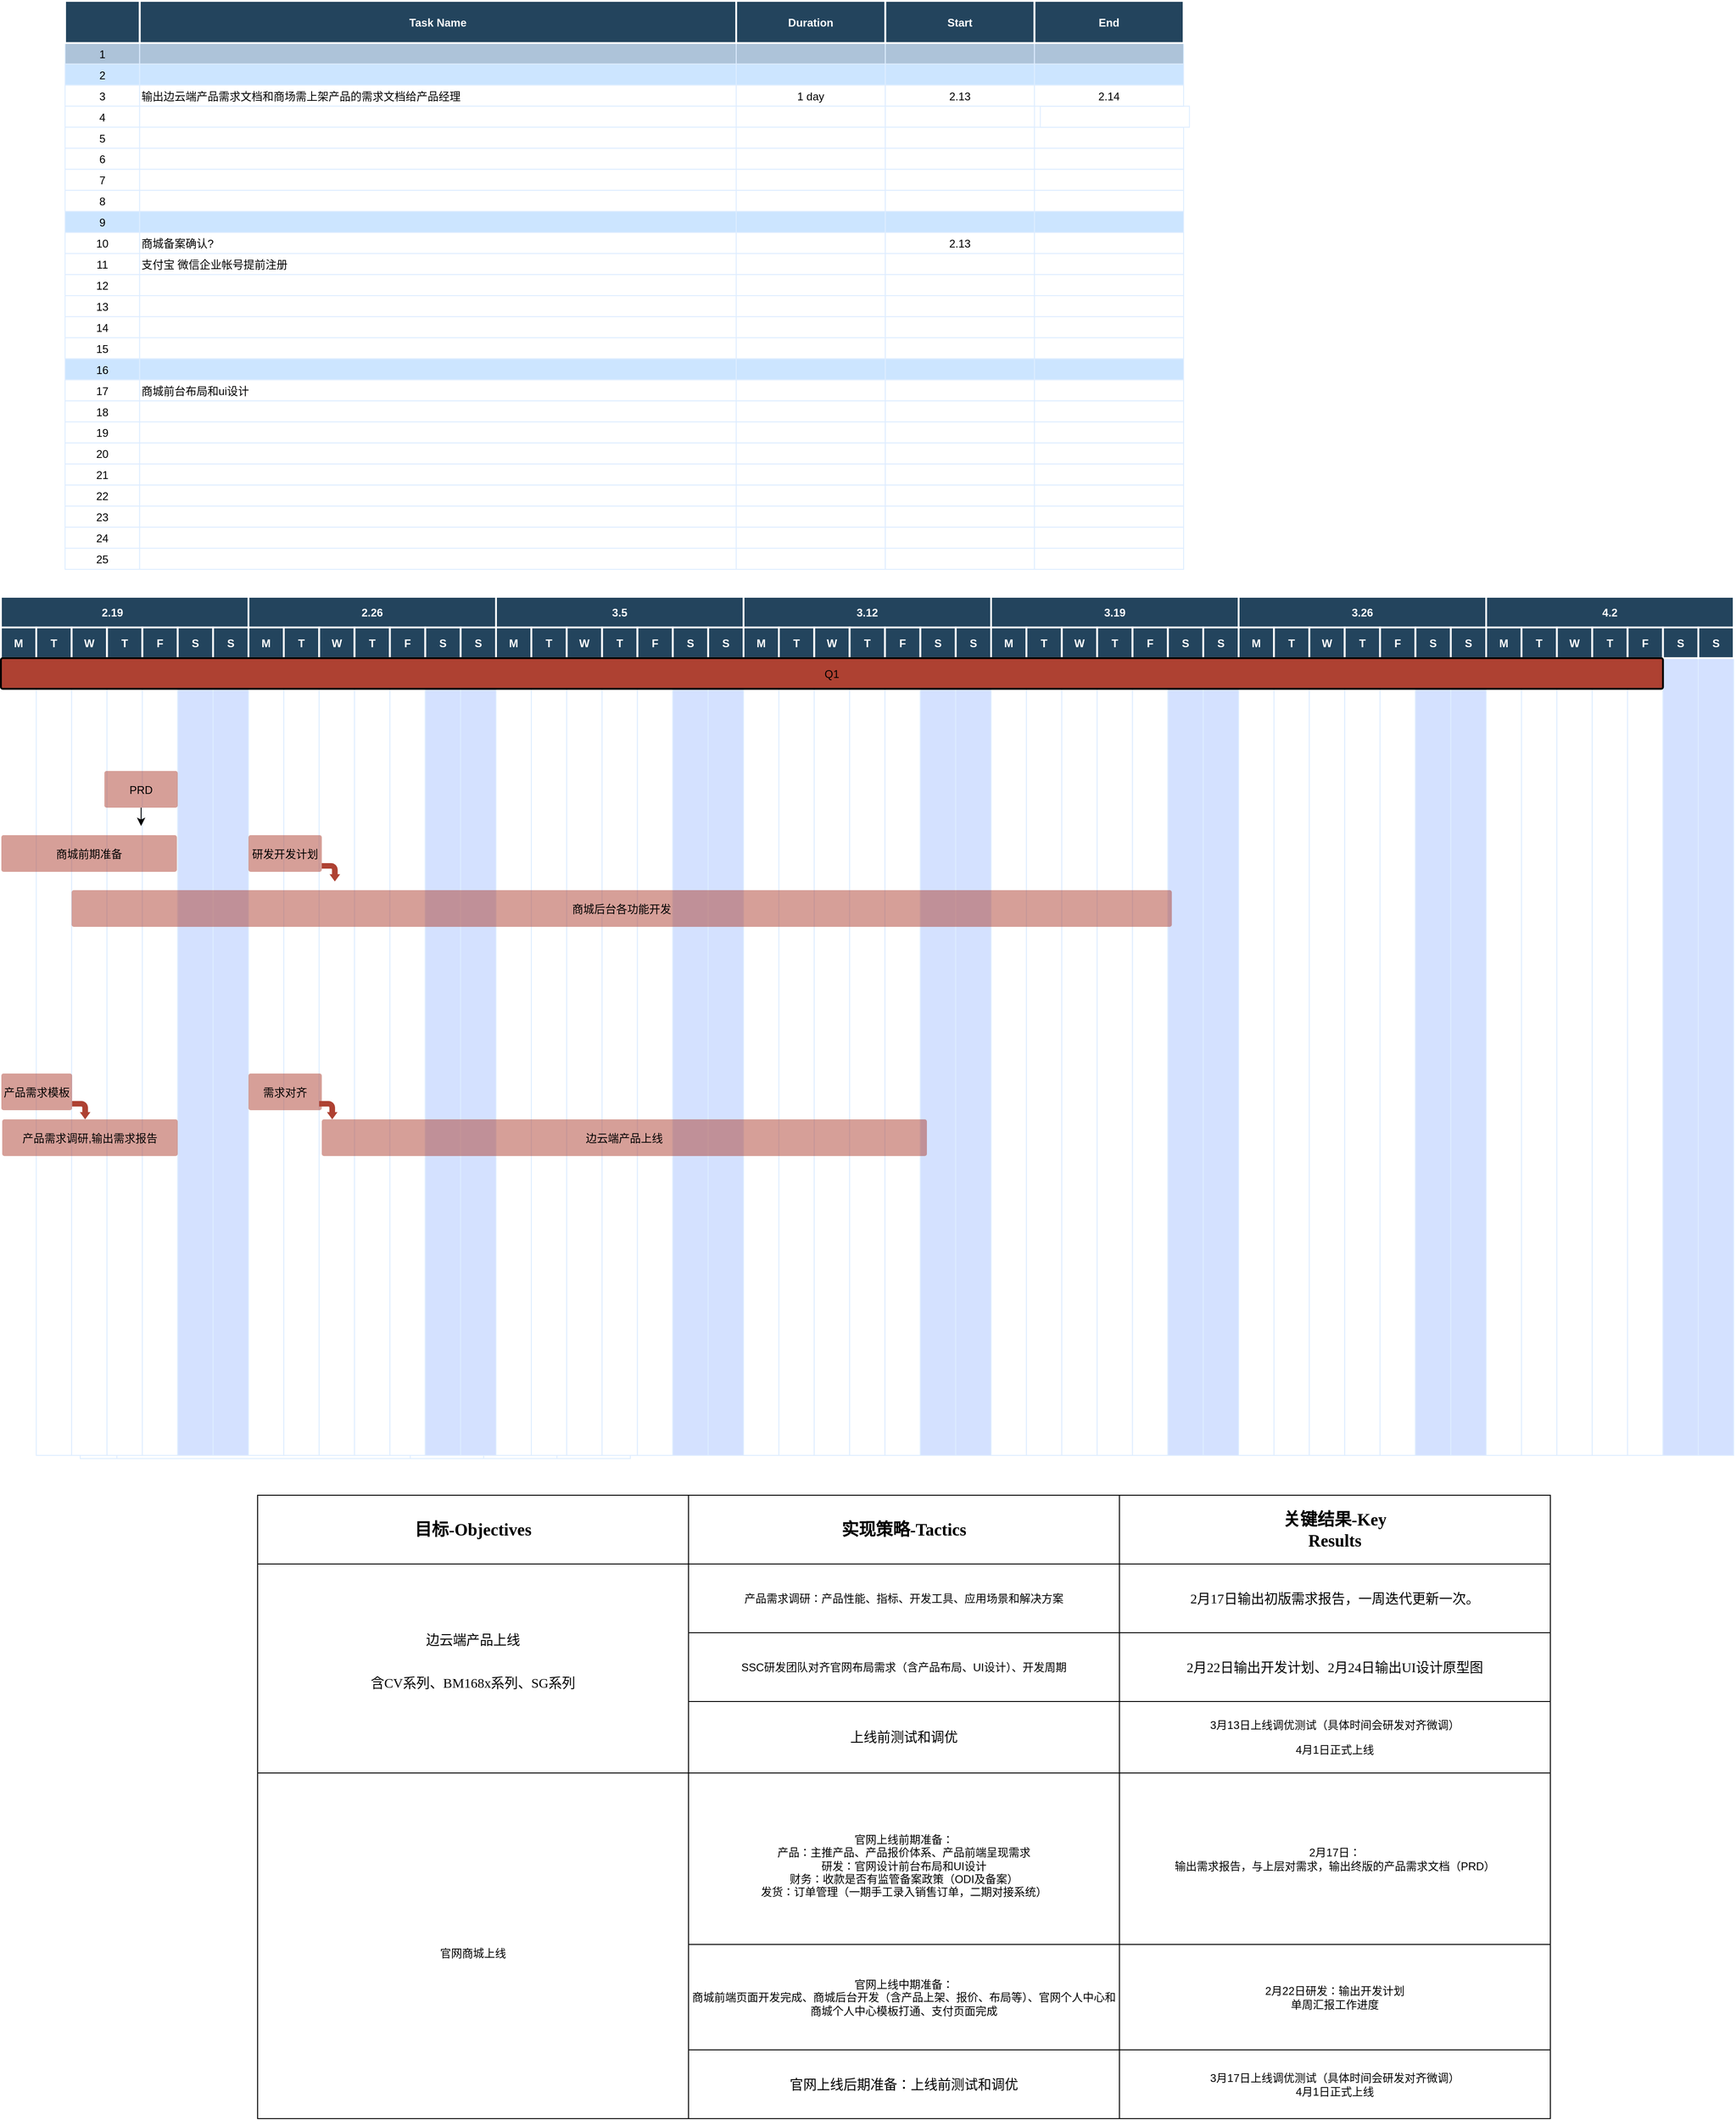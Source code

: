 <mxfile version="20.8.20" type="github">
  <diagram name="Page-1" id="8378b5f6-a2b2-b727-a746-972ab9d02e00">
    <mxGraphModel dx="3640" dy="3287.5" grid="1" gridSize="10" guides="1" tooltips="1" connect="0" arrows="1" fold="1" page="1" pageScale="1.5" pageWidth="1169" pageHeight="827" background="none" math="0" shadow="0">
      <root>
        <mxCell id="0" />
        <mxCell id="1" parent="0" />
        <mxCell id="189" value="26" style="strokeColor=#DEEDFF" parent="1" vertex="1">
          <mxGeometry x="86.5" y="610.0" width="40" height="20" as="geometry" />
        </mxCell>
        <mxCell id="190" value="" style="align=left;strokeColor=#DEEDFF" parent="1" vertex="1">
          <mxGeometry x="126.5" y="610.0" width="320.0" height="20" as="geometry" />
        </mxCell>
        <mxCell id="191" value="" style="strokeColor=#DEEDFF" parent="1" vertex="1">
          <mxGeometry x="446.5" y="610.0" width="80.0" height="20" as="geometry" />
        </mxCell>
        <mxCell id="192" value="" style="strokeColor=#DEEDFF" parent="1" vertex="1">
          <mxGeometry x="526.5" y="610.0" width="80.0" height="20" as="geometry" />
        </mxCell>
        <mxCell id="193" value="" style="strokeColor=#DEEDFF" parent="1" vertex="1">
          <mxGeometry x="606.5" y="610.0" width="80.0" height="20" as="geometry" />
        </mxCell>
        <mxCell id="vqTSIfuXOB0uQjwyaAZh-279" value="" style="shape=table;startSize=0;container=1;collapsible=0;childLayout=tableLayout;" parent="1" vertex="1">
          <mxGeometry x="280" y="670" width="1410" height="680" as="geometry" />
        </mxCell>
        <mxCell id="vqTSIfuXOB0uQjwyaAZh-280" value="" style="shape=tableRow;horizontal=0;startSize=0;swimlaneHead=0;swimlaneBody=0;top=0;left=0;bottom=0;right=0;collapsible=0;dropTarget=0;fillColor=none;points=[[0,0.5],[1,0.5]];portConstraint=eastwest;" parent="vqTSIfuXOB0uQjwyaAZh-279" vertex="1">
          <mxGeometry width="1410" height="75" as="geometry" />
        </mxCell>
        <mxCell id="vqTSIfuXOB0uQjwyaAZh-281" value="&lt;span style=&quot;background-color: initial; font-size: 14pt; font-family: 等线; font-weight: bold;&quot;&gt;目标&lt;/span&gt;&lt;span style=&quot;background-color: initial; font-size: 14pt; font-family: 等线; font-weight: bold;&quot;&gt;-Objectives&lt;/span&gt;" style="shape=partialRectangle;html=1;whiteSpace=wrap;connectable=0;overflow=hidden;fillColor=none;top=0;left=0;bottom=0;right=0;pointerEvents=1;" parent="vqTSIfuXOB0uQjwyaAZh-280" vertex="1">
          <mxGeometry width="470" height="75" as="geometry">
            <mxRectangle width="470" height="75" as="alternateBounds" />
          </mxGeometry>
        </mxCell>
        <mxCell id="vqTSIfuXOB0uQjwyaAZh-282" value="&lt;span style=&quot;text-indent: 0in; background-color: initial; font-size: 14pt; font-family: 等线; font-weight: bold;&quot;&gt;实现策略&lt;/span&gt;&lt;span style=&quot;text-indent: 0in; background-color: initial; font-size: 14pt; font-family: 等线; font-weight: bold;&quot;&gt;-Tactics&lt;/span&gt;&lt;br&gt;" style="shape=partialRectangle;html=1;whiteSpace=wrap;connectable=0;overflow=hidden;fillColor=none;top=0;left=0;bottom=0;right=0;pointerEvents=1;verticalAlign=middle;" parent="vqTSIfuXOB0uQjwyaAZh-280" vertex="1">
          <mxGeometry x="470" width="470" height="75" as="geometry">
            <mxRectangle width="470" height="75" as="alternateBounds" />
          </mxGeometry>
        </mxCell>
        <mxCell id="vqTSIfuXOB0uQjwyaAZh-283" value="&lt;span style=&quot;background-color: initial; font-size: 14pt; font-family: 等线; font-weight: bold;&quot;&gt;关键结果&lt;/span&gt;&lt;span style=&quot;background-color: initial; font-size: 14pt; font-family: 等线; font-weight: bold;&quot;&gt;-Key&lt;/span&gt;&lt;br&gt;&lt;p style=&quot;margin-top: 0pt; margin-bottom: 0pt; margin-left: 0in; direction: ltr; unicode-bidi: embed; word-break: normal;&quot;&gt;&lt;span style=&quot;font-size: 14pt; font-family: 等线; font-weight: bold;&quot;&gt;Results&lt;/span&gt;&lt;/p&gt;" style="shape=partialRectangle;html=1;whiteSpace=wrap;connectable=0;overflow=hidden;fillColor=none;top=0;left=0;bottom=0;right=0;pointerEvents=1;verticalAlign=middle;" parent="vqTSIfuXOB0uQjwyaAZh-280" vertex="1">
          <mxGeometry x="940" width="470" height="75" as="geometry">
            <mxRectangle width="470" height="75" as="alternateBounds" />
          </mxGeometry>
        </mxCell>
        <mxCell id="vqTSIfuXOB0uQjwyaAZh-284" value="" style="shape=tableRow;horizontal=0;startSize=0;swimlaneHead=0;swimlaneBody=0;top=0;left=0;bottom=0;right=0;collapsible=0;dropTarget=0;fillColor=none;points=[[0,0.5],[1,0.5]];portConstraint=eastwest;" parent="vqTSIfuXOB0uQjwyaAZh-279" vertex="1">
          <mxGeometry y="75" width="1410" height="75" as="geometry" />
        </mxCell>
        <mxCell id="vqTSIfuXOB0uQjwyaAZh-285" value="&lt;span style=&quot;font-family: 等线; font-size: 11pt; background-color: initial;&quot;&gt;边云端产品上线&lt;/span&gt;&lt;br&gt;&lt;br&gt;&lt;br&gt;&lt;p style=&quot;margin-top: 0pt; margin-bottom: 0pt; margin-left: 0in; direction: ltr; unicode-bidi: embed; word-break: normal;&quot;&gt;&lt;span style=&quot;font-size: 11pt; font-family: 等线;&quot;&gt;含CV系列、BM168x系列、SG系列&lt;/span&gt;&lt;/p&gt;&lt;br&gt;" style="shape=partialRectangle;html=1;whiteSpace=wrap;connectable=0;overflow=hidden;fillColor=none;top=0;left=0;bottom=0;right=0;pointerEvents=1;rowspan=3;colspan=1;" parent="vqTSIfuXOB0uQjwyaAZh-284" vertex="1">
          <mxGeometry width="470" height="228" as="geometry">
            <mxRectangle width="470" height="75" as="alternateBounds" />
          </mxGeometry>
        </mxCell>
        <mxCell id="vqTSIfuXOB0uQjwyaAZh-286" value="产品需求调研：产品性能、指标、开发工具、应用场景和解决方案" style="shape=partialRectangle;html=1;whiteSpace=wrap;connectable=0;overflow=hidden;fillColor=none;top=0;left=0;bottom=0;right=0;pointerEvents=1;" parent="vqTSIfuXOB0uQjwyaAZh-284" vertex="1">
          <mxGeometry x="470" width="470" height="75" as="geometry">
            <mxRectangle width="470" height="75" as="alternateBounds" />
          </mxGeometry>
        </mxCell>
        <mxCell id="vqTSIfuXOB0uQjwyaAZh-287" value="&lt;span style=&quot;background-color: initial; font-size: 11pt; font-family: 等线;&quot;&gt;2&lt;/span&gt;&lt;span style=&quot;background-color: initial; font-size: 11pt; font-family: 等线;&quot;&gt;月&lt;/span&gt;&lt;span style=&quot;background-color: initial; font-size: 11pt; font-family: 等线;&quot;&gt;17&lt;/span&gt;&lt;span style=&quot;background-color: initial; font-size: 11pt; font-family: 等线;&quot;&gt;日输出初版需求报告，一周迭代更新一次。&lt;/span&gt;" style="shape=partialRectangle;html=1;whiteSpace=wrap;connectable=0;overflow=hidden;fillColor=none;top=0;left=0;bottom=0;right=0;pointerEvents=1;" parent="vqTSIfuXOB0uQjwyaAZh-284" vertex="1">
          <mxGeometry x="940" width="470" height="75" as="geometry">
            <mxRectangle width="470" height="75" as="alternateBounds" />
          </mxGeometry>
        </mxCell>
        <mxCell id="vqTSIfuXOB0uQjwyaAZh-288" value="" style="shape=tableRow;horizontal=0;startSize=0;swimlaneHead=0;swimlaneBody=0;top=0;left=0;bottom=0;right=0;collapsible=0;dropTarget=0;fillColor=none;points=[[0,0.5],[1,0.5]];portConstraint=eastwest;" parent="vqTSIfuXOB0uQjwyaAZh-279" vertex="1">
          <mxGeometry y="150" width="1410" height="75" as="geometry" />
        </mxCell>
        <mxCell id="vqTSIfuXOB0uQjwyaAZh-289" value="" style="shape=partialRectangle;html=1;whiteSpace=wrap;connectable=0;overflow=hidden;fillColor=none;top=0;left=0;bottom=0;right=0;pointerEvents=1;" parent="vqTSIfuXOB0uQjwyaAZh-288" vertex="1" visible="0">
          <mxGeometry width="470" height="75" as="geometry">
            <mxRectangle width="470" height="75" as="alternateBounds" />
          </mxGeometry>
        </mxCell>
        <mxCell id="vqTSIfuXOB0uQjwyaAZh-290" value="SSC研发团队对齐官网布局需求（含产品布局、UI设计）、开发周期" style="shape=partialRectangle;html=1;whiteSpace=wrap;connectable=0;overflow=hidden;fillColor=none;top=0;left=0;bottom=0;right=0;pointerEvents=1;" parent="vqTSIfuXOB0uQjwyaAZh-288" vertex="1">
          <mxGeometry x="470" width="470" height="75" as="geometry">
            <mxRectangle width="470" height="75" as="alternateBounds" />
          </mxGeometry>
        </mxCell>
        <mxCell id="vqTSIfuXOB0uQjwyaAZh-291" value="&lt;span style=&quot;background-color: initial; font-size: 11pt; font-family: 等线;&quot;&gt;2&lt;/span&gt;&lt;span style=&quot;background-color: initial; font-size: 11pt; font-family: 等线;&quot;&gt;月&lt;/span&gt;&lt;span style=&quot;background-color: initial; font-size: 11pt; font-family: 等线;&quot;&gt;22&lt;/span&gt;&lt;span style=&quot;background-color: initial; font-size: 11pt; font-family: 等线;&quot;&gt;日输出开发计划、&lt;/span&gt;&lt;span style=&quot;background-color: initial; font-size: 11pt; font-family: 等线;&quot;&gt;2&lt;/span&gt;&lt;span style=&quot;background-color: initial; font-size: 11pt; font-family: 等线;&quot;&gt;月&lt;/span&gt;&lt;span style=&quot;background-color: initial; font-size: 11pt; font-family: 等线;&quot;&gt;24&lt;/span&gt;&lt;span style=&quot;background-color: initial; font-size: 11pt; font-family: 等线;&quot;&gt;日输出&lt;/span&gt;&lt;span style=&quot;background-color: initial; font-size: 11pt; font-family: 等线;&quot;&gt;UI&lt;/span&gt;&lt;span style=&quot;background-color: initial; font-size: 11pt; font-family: 等线;&quot;&gt;设计原型图&lt;/span&gt;" style="shape=partialRectangle;html=1;whiteSpace=wrap;connectable=0;overflow=hidden;fillColor=none;top=0;left=0;bottom=0;right=0;pointerEvents=1;" parent="vqTSIfuXOB0uQjwyaAZh-288" vertex="1">
          <mxGeometry x="940" width="470" height="75" as="geometry">
            <mxRectangle width="470" height="75" as="alternateBounds" />
          </mxGeometry>
        </mxCell>
        <mxCell id="vqTSIfuXOB0uQjwyaAZh-292" value="" style="shape=tableRow;horizontal=0;startSize=0;swimlaneHead=0;swimlaneBody=0;top=0;left=0;bottom=0;right=0;collapsible=0;dropTarget=0;fillColor=none;points=[[0,0.5],[1,0.5]];portConstraint=eastwest;" parent="vqTSIfuXOB0uQjwyaAZh-279" vertex="1">
          <mxGeometry y="225" width="1410" height="78" as="geometry" />
        </mxCell>
        <mxCell id="vqTSIfuXOB0uQjwyaAZh-293" value="" style="shape=partialRectangle;html=1;whiteSpace=wrap;connectable=0;overflow=hidden;fillColor=none;top=0;left=0;bottom=0;right=0;pointerEvents=1;" parent="vqTSIfuXOB0uQjwyaAZh-292" vertex="1" visible="0">
          <mxGeometry width="470" height="78" as="geometry">
            <mxRectangle width="470" height="78" as="alternateBounds" />
          </mxGeometry>
        </mxCell>
        <mxCell id="vqTSIfuXOB0uQjwyaAZh-294" value="&lt;span style=&quot;font-family: 等线; font-size: 11pt; background-color: initial;&quot;&gt;上线前测试和调优&lt;/span&gt;&lt;br&gt;" style="shape=partialRectangle;html=1;whiteSpace=wrap;connectable=0;overflow=hidden;fillColor=none;top=0;left=0;bottom=0;right=0;pointerEvents=1;" parent="vqTSIfuXOB0uQjwyaAZh-292" vertex="1">
          <mxGeometry x="470" width="470" height="78" as="geometry">
            <mxRectangle width="470" height="78" as="alternateBounds" />
          </mxGeometry>
        </mxCell>
        <mxCell id="vqTSIfuXOB0uQjwyaAZh-295" value="&lt;p&gt;3月13日上线调优测试（具体时间会研发对齐微调）&lt;/p&gt;&lt;p&gt;&lt;span style=&quot;background-color: initial;&quot;&gt;4月1日正式上线&lt;/span&gt;&lt;/p&gt;" style="shape=partialRectangle;html=1;whiteSpace=wrap;connectable=0;overflow=hidden;fillColor=none;top=0;left=0;bottom=0;right=0;pointerEvents=1;" parent="vqTSIfuXOB0uQjwyaAZh-292" vertex="1">
          <mxGeometry x="940" width="470" height="78" as="geometry">
            <mxRectangle width="470" height="78" as="alternateBounds" />
          </mxGeometry>
        </mxCell>
        <mxCell id="vqTSIfuXOB0uQjwyaAZh-296" value="" style="shape=tableRow;horizontal=0;startSize=0;swimlaneHead=0;swimlaneBody=0;top=0;left=0;bottom=0;right=0;collapsible=0;dropTarget=0;fillColor=none;points=[[0,0.5],[1,0.5]];portConstraint=eastwest;" parent="vqTSIfuXOB0uQjwyaAZh-279" vertex="1">
          <mxGeometry y="303" width="1410" height="187" as="geometry" />
        </mxCell>
        <mxCell id="vqTSIfuXOB0uQjwyaAZh-297" value="&lt;br&gt;&lt;div&gt;官网商城上线&lt;/div&gt;" style="shape=partialRectangle;html=1;whiteSpace=wrap;connectable=0;overflow=hidden;fillColor=none;top=0;left=0;bottom=0;right=0;pointerEvents=1;rowspan=3;colspan=1;" parent="vqTSIfuXOB0uQjwyaAZh-296" vertex="1">
          <mxGeometry width="470" height="377" as="geometry">
            <mxRectangle width="470" height="187" as="alternateBounds" />
          </mxGeometry>
        </mxCell>
        <mxCell id="vqTSIfuXOB0uQjwyaAZh-298" value="&lt;div&gt;&lt;br&gt;&lt;/div&gt;&lt;div&gt;官网上线前期准备：&lt;/div&gt;&lt;div&gt;产品：主推产品、产品报价体系、产品前端呈现需求&lt;/div&gt;&lt;div&gt;研发：官网设计前台布局和UI设计&lt;/div&gt;&lt;div&gt;财务：收款是否有监管备案政策（ODI及备案）&lt;/div&gt;&lt;div&gt;发货：订单管理（一期手工录入销售订单，二期对接系统）&lt;/div&gt;" style="shape=partialRectangle;html=1;whiteSpace=wrap;connectable=0;overflow=hidden;fillColor=none;top=0;left=0;bottom=0;right=0;pointerEvents=1;" parent="vqTSIfuXOB0uQjwyaAZh-296" vertex="1">
          <mxGeometry x="470" width="470" height="187" as="geometry">
            <mxRectangle width="470" height="187" as="alternateBounds" />
          </mxGeometry>
        </mxCell>
        <mxCell id="vqTSIfuXOB0uQjwyaAZh-299" value="&lt;div&gt;2月17日：&lt;/div&gt;&lt;div&gt;输出需求报告，与上层对需求，输出终版的产品需求文档（PRD）&lt;/div&gt;" style="shape=partialRectangle;html=1;whiteSpace=wrap;connectable=0;overflow=hidden;fillColor=none;top=0;left=0;bottom=0;right=0;pointerEvents=1;" parent="vqTSIfuXOB0uQjwyaAZh-296" vertex="1">
          <mxGeometry x="940" width="470" height="187" as="geometry">
            <mxRectangle width="470" height="187" as="alternateBounds" />
          </mxGeometry>
        </mxCell>
        <mxCell id="vqTSIfuXOB0uQjwyaAZh-300" value="" style="shape=tableRow;horizontal=0;startSize=0;swimlaneHead=0;swimlaneBody=0;top=0;left=0;bottom=0;right=0;collapsible=0;dropTarget=0;fillColor=none;points=[[0,0.5],[1,0.5]];portConstraint=eastwest;" parent="vqTSIfuXOB0uQjwyaAZh-279" vertex="1">
          <mxGeometry y="490" width="1410" height="115" as="geometry" />
        </mxCell>
        <mxCell id="vqTSIfuXOB0uQjwyaAZh-301" value="" style="shape=partialRectangle;html=1;whiteSpace=wrap;connectable=0;overflow=hidden;fillColor=none;top=0;left=0;bottom=0;right=0;pointerEvents=1;" parent="vqTSIfuXOB0uQjwyaAZh-300" vertex="1" visible="0">
          <mxGeometry width="470" height="115" as="geometry">
            <mxRectangle width="470" height="115" as="alternateBounds" />
          </mxGeometry>
        </mxCell>
        <mxCell id="vqTSIfuXOB0uQjwyaAZh-302" value="&lt;div&gt;官网上线中期准备：&lt;/div&gt;&lt;div&gt;商城前端页面开发完成、商城后台开发（含产品上架、报价、布局等）、官网个人中心和商城个人中心模板打通、支付页面完成&lt;/div&gt;" style="shape=partialRectangle;html=1;whiteSpace=wrap;connectable=0;overflow=hidden;fillColor=none;top=0;left=0;bottom=0;right=0;pointerEvents=1;" parent="vqTSIfuXOB0uQjwyaAZh-300" vertex="1">
          <mxGeometry x="470" width="470" height="115" as="geometry">
            <mxRectangle width="470" height="115" as="alternateBounds" />
          </mxGeometry>
        </mxCell>
        <mxCell id="vqTSIfuXOB0uQjwyaAZh-303" value="&lt;div&gt;2月22日研发：输出开发计划&lt;/div&gt;&lt;div&gt;单周汇报工作进度&lt;/div&gt;" style="shape=partialRectangle;html=1;whiteSpace=wrap;connectable=0;overflow=hidden;fillColor=none;top=0;left=0;bottom=0;right=0;pointerEvents=1;" parent="vqTSIfuXOB0uQjwyaAZh-300" vertex="1">
          <mxGeometry x="940" width="470" height="115" as="geometry">
            <mxRectangle width="470" height="115" as="alternateBounds" />
          </mxGeometry>
        </mxCell>
        <mxCell id="vqTSIfuXOB0uQjwyaAZh-304" style="shape=tableRow;horizontal=0;startSize=0;swimlaneHead=0;swimlaneBody=0;top=0;left=0;bottom=0;right=0;collapsible=0;dropTarget=0;fillColor=none;points=[[0,0.5],[1,0.5]];portConstraint=eastwest;" parent="vqTSIfuXOB0uQjwyaAZh-279" vertex="1">
          <mxGeometry y="605" width="1410" height="75" as="geometry" />
        </mxCell>
        <mxCell id="vqTSIfuXOB0uQjwyaAZh-305" style="shape=partialRectangle;html=1;whiteSpace=wrap;connectable=0;overflow=hidden;fillColor=none;top=0;left=0;bottom=0;right=0;pointerEvents=1;" parent="vqTSIfuXOB0uQjwyaAZh-304" vertex="1" visible="0">
          <mxGeometry width="470" height="75" as="geometry">
            <mxRectangle width="470" height="75" as="alternateBounds" />
          </mxGeometry>
        </mxCell>
        <mxCell id="vqTSIfuXOB0uQjwyaAZh-306" value="&lt;span style=&quot;background-color: initial; font-size: 11pt; font-family: 等线;&quot;&gt;官网上线后期准备：&lt;/span&gt;&lt;span style=&quot;background-color: initial; font-size: 11pt; font-family: 等线;&quot;&gt;上线前测试和调优&lt;/span&gt;" style="shape=partialRectangle;html=1;whiteSpace=wrap;connectable=0;overflow=hidden;fillColor=none;top=0;left=0;bottom=0;right=0;pointerEvents=1;" parent="vqTSIfuXOB0uQjwyaAZh-304" vertex="1">
          <mxGeometry x="470" width="470" height="75" as="geometry">
            <mxRectangle width="470" height="75" as="alternateBounds" />
          </mxGeometry>
        </mxCell>
        <mxCell id="vqTSIfuXOB0uQjwyaAZh-307" value="&lt;div&gt;3月17日上线调优测试（具体时间会研发对齐微调）&lt;/div&gt;&lt;div&gt;4月1日正式上线&lt;/div&gt;" style="shape=partialRectangle;html=1;whiteSpace=wrap;connectable=0;overflow=hidden;fillColor=none;top=0;left=0;bottom=0;right=0;pointerEvents=1;" parent="vqTSIfuXOB0uQjwyaAZh-304" vertex="1">
          <mxGeometry x="940" width="470" height="75" as="geometry">
            <mxRectangle width="470" height="75" as="alternateBounds" />
          </mxGeometry>
        </mxCell>
        <mxCell id="207" value="" style="strokeColor=#DEEDFF" parent="1" vertex="1">
          <mxGeometry x="540.0" y="-243.103" width="38.571" height="869.655" as="geometry" />
        </mxCell>
        <mxCell id="194" value="" style="strokeColor=#DEEDFF" parent="1" vertex="1">
          <mxGeometry x="38.571" y="-243.103" width="38.571" height="869.655" as="geometry" />
        </mxCell>
        <mxCell id="195" value="" style="strokeColor=#DEEDFF" parent="1" vertex="1">
          <mxGeometry x="77.143" y="-243.103" width="38.571" height="869.655" as="geometry" />
        </mxCell>
        <mxCell id="196" value="" style="strokeColor=#DEEDFF" parent="1" vertex="1">
          <mxGeometry x="115.714" y="-243.103" width="38.571" height="869.655" as="geometry" />
        </mxCell>
        <mxCell id="197" value="" style="strokeColor=#DEEDFF" parent="1" vertex="1">
          <mxGeometry x="154.286" y="-243.103" width="38.571" height="869.655" as="geometry" />
        </mxCell>
        <mxCell id="198" value="" style="strokeColor=#DEEDFF;fillColor=#D4E1FF" parent="1" vertex="1">
          <mxGeometry x="192.857" y="-243.103" width="38.571" height="869.655" as="geometry" />
        </mxCell>
        <mxCell id="199" value="" style="strokeColor=#DEEDFF;fillColor=#D4E1FF" parent="1" vertex="1">
          <mxGeometry x="231.429" y="-243.103" width="38.571" height="869.655" as="geometry" />
        </mxCell>
        <mxCell id="200" value="" style="strokeColor=#DEEDFF" parent="1" vertex="1">
          <mxGeometry x="270.0" y="-243.103" width="38.571" height="869.655" as="geometry" />
        </mxCell>
        <mxCell id="201" value="" style="strokeColor=#DEEDFF" parent="1" vertex="1">
          <mxGeometry x="308.571" y="-243.103" width="38.571" height="869.655" as="geometry" />
        </mxCell>
        <mxCell id="202" value="" style="strokeColor=#DEEDFF" parent="1" vertex="1">
          <mxGeometry x="347.143" y="-243.103" width="38.571" height="869.655" as="geometry" />
        </mxCell>
        <mxCell id="203" value="" style="strokeColor=#DEEDFF" parent="1" vertex="1">
          <mxGeometry x="385.714" y="-243.103" width="38.571" height="869.655" as="geometry" />
        </mxCell>
        <mxCell id="204" value="" style="strokeColor=#DEEDFF" parent="1" vertex="1">
          <mxGeometry x="424.286" y="-243.103" width="38.571" height="869.655" as="geometry" />
        </mxCell>
        <mxCell id="205" value="" style="strokeColor=#DEEDFF;fillColor=#D4E1FF" parent="1" vertex="1">
          <mxGeometry x="462.857" y="-243.103" width="38.571" height="869.655" as="geometry" />
        </mxCell>
        <mxCell id="206" value="" style="strokeColor=#DEEDFF;fillColor=#D4E1FF" parent="1" vertex="1">
          <mxGeometry x="501.429" y="-243.103" width="38.571" height="869.655" as="geometry" />
        </mxCell>
        <mxCell id="208" value="" style="strokeColor=#DEEDFF" parent="1" vertex="1">
          <mxGeometry x="578.571" y="-243.103" width="38.571" height="869.655" as="geometry" />
        </mxCell>
        <mxCell id="209" value="" style="strokeColor=#DEEDFF" parent="1" vertex="1">
          <mxGeometry x="617.143" y="-243.103" width="38.571" height="869.655" as="geometry" />
        </mxCell>
        <mxCell id="210" value="" style="strokeColor=#DEEDFF" parent="1" vertex="1">
          <mxGeometry x="655.714" y="-243.103" width="38.571" height="869.655" as="geometry" />
        </mxCell>
        <mxCell id="211" value="" style="strokeColor=#DEEDFF" parent="1" vertex="1">
          <mxGeometry x="694.286" y="-243.103" width="38.571" height="869.655" as="geometry" />
        </mxCell>
        <mxCell id="212" value="" style="strokeColor=#DEEDFF;fillColor=#D4E1FF" parent="1" vertex="1">
          <mxGeometry x="732.857" y="-243.103" width="38.571" height="869.655" as="geometry" />
        </mxCell>
        <mxCell id="213" value="" style="strokeColor=#DEEDFF;fillColor=#D4E1FF" parent="1" vertex="1">
          <mxGeometry x="771.429" y="-243.103" width="38.571" height="869.655" as="geometry" />
        </mxCell>
        <mxCell id="214" value="" style="strokeColor=#DEEDFF" parent="1" vertex="1">
          <mxGeometry x="810.0" y="-243.103" width="38.571" height="869.655" as="geometry" />
        </mxCell>
        <mxCell id="215" value="" style="strokeColor=#DEEDFF" parent="1" vertex="1">
          <mxGeometry x="848.571" y="-243.103" width="38.571" height="869.655" as="geometry" />
        </mxCell>
        <mxCell id="216" value="" style="strokeColor=#DEEDFF" parent="1" vertex="1">
          <mxGeometry x="887.143" y="-243.103" width="38.571" height="869.655" as="geometry" />
        </mxCell>
        <mxCell id="217" value="" style="strokeColor=#DEEDFF" parent="1" vertex="1">
          <mxGeometry x="925.714" y="-243.103" width="38.571" height="869.655" as="geometry" />
        </mxCell>
        <mxCell id="218" value="" style="strokeColor=#DEEDFF" parent="1" vertex="1">
          <mxGeometry x="964.286" y="-243.103" width="38.571" height="869.655" as="geometry" />
        </mxCell>
        <mxCell id="219" value="" style="strokeColor=#DEEDFF;fillColor=#D4E1FF" parent="1" vertex="1">
          <mxGeometry x="1002.857" y="-243.103" width="38.571" height="869.655" as="geometry" />
        </mxCell>
        <mxCell id="220" value="" style="strokeColor=#DEEDFF;fillColor=#D4E1FF" parent="1" vertex="1">
          <mxGeometry x="1041.429" y="-243.103" width="38.571" height="869.655" as="geometry" />
        </mxCell>
        <mxCell id="221" value="" style="strokeColor=#DEEDFF" parent="1" vertex="1">
          <mxGeometry x="1080.0" y="-243.103" width="38.571" height="869.655" as="geometry" />
        </mxCell>
        <mxCell id="222" value="" style="strokeColor=#DEEDFF" parent="1" vertex="1">
          <mxGeometry x="1118.571" y="-243.103" width="38.571" height="869.655" as="geometry" />
        </mxCell>
        <mxCell id="223" value="" style="strokeColor=#DEEDFF" parent="1" vertex="1">
          <mxGeometry x="1157.143" y="-243.103" width="38.571" height="869.655" as="geometry" />
        </mxCell>
        <mxCell id="224" value="" style="strokeColor=#DEEDFF" parent="1" vertex="1">
          <mxGeometry x="1195.714" y="-243.103" width="38.571" height="869.655" as="geometry" />
        </mxCell>
        <mxCell id="225" value="" style="strokeColor=#DEEDFF" parent="1" vertex="1">
          <mxGeometry x="1234.286" y="-243.103" width="38.571" height="869.655" as="geometry" />
        </mxCell>
        <mxCell id="226" value="" style="strokeColor=#DEEDFF;fillColor=#D4E1FF" parent="1" vertex="1">
          <mxGeometry x="1272.857" y="-243.103" width="38.571" height="869.655" as="geometry" />
        </mxCell>
        <mxCell id="227" value="" style="strokeColor=#DEEDFF;fillColor=#D4E1FF" parent="1" vertex="1">
          <mxGeometry x="1311.429" y="-243.103" width="38.571" height="869.655" as="geometry" />
        </mxCell>
        <mxCell id="228" value="" style="strokeColor=#DEEDFF" parent="1" vertex="1">
          <mxGeometry x="1350.0" y="-243.103" width="38.571" height="869.655" as="geometry" />
        </mxCell>
        <mxCell id="229" value="" style="strokeColor=#DEEDFF" parent="1" vertex="1">
          <mxGeometry x="1388.571" y="-243.103" width="38.571" height="869.655" as="geometry" />
        </mxCell>
        <mxCell id="230" value="" style="strokeColor=#DEEDFF" parent="1" vertex="1">
          <mxGeometry x="1427.143" y="-243.103" width="38.571" height="869.655" as="geometry" />
        </mxCell>
        <mxCell id="231" value="" style="strokeColor=#DEEDFF" parent="1" vertex="1">
          <mxGeometry x="1465.714" y="-243.103" width="38.571" height="869.655" as="geometry" />
        </mxCell>
        <mxCell id="232" value="" style="strokeColor=#DEEDFF" parent="1" vertex="1">
          <mxGeometry x="1504.286" y="-243.103" width="38.571" height="869.655" as="geometry" />
        </mxCell>
        <mxCell id="233" value="" style="strokeColor=#DEEDFF;fillColor=#D4E1FF" parent="1" vertex="1">
          <mxGeometry x="1542.857" y="-243.103" width="38.571" height="869.655" as="geometry" />
        </mxCell>
        <mxCell id="234" value="" style="strokeColor=#DEEDFF;fillColor=#D4E1FF" parent="1" vertex="1">
          <mxGeometry x="1581.429" y="-243.103" width="38.571" height="869.655" as="geometry" />
        </mxCell>
        <mxCell id="235" value="" style="strokeColor=#DEEDFF" parent="1" vertex="1">
          <mxGeometry x="1620" y="-243.103" width="38.571" height="869.655" as="geometry" />
        </mxCell>
        <mxCell id="236" value="" style="strokeColor=#DEEDFF" parent="1" vertex="1">
          <mxGeometry x="1658.571" y="-243.103" width="38.571" height="869.655" as="geometry" />
        </mxCell>
        <mxCell id="237" value="" style="strokeColor=#DEEDFF" parent="1" vertex="1">
          <mxGeometry x="1697.143" y="-243.103" width="38.571" height="869.655" as="geometry" />
        </mxCell>
        <mxCell id="238" value="" style="strokeColor=#DEEDFF" parent="1" vertex="1">
          <mxGeometry x="1735.714" y="-243.103" width="38.571" height="869.655" as="geometry" />
        </mxCell>
        <mxCell id="239" value="" style="strokeColor=#DEEDFF" parent="1" vertex="1">
          <mxGeometry x="1774.286" y="-243.103" width="38.571" height="869.655" as="geometry" />
        </mxCell>
        <mxCell id="240" value="" style="strokeColor=#DEEDFF;fillColor=#D4E1FF" parent="1" vertex="1">
          <mxGeometry x="1812.857" y="-243.103" width="38.571" height="869.655" as="geometry" />
        </mxCell>
        <mxCell id="241" value="" style="strokeColor=#DEEDFF;fillColor=#D4E1FF" parent="1" vertex="1">
          <mxGeometry x="1851.429" y="-243.103" width="38.571" height="869.655" as="geometry" />
        </mxCell>
        <mxCell id="4" value="2.19        " style="fillColor=#23445D;strokeColor=#FFFFFF;strokeWidth=2;fontColor=#FFFFFF;fontStyle=1" parent="1" vertex="1">
          <mxGeometry x="3.508e-12" y="-310.0" width="270.0" height="33.448" as="geometry" />
        </mxCell>
        <mxCell id="5" value="M" style="fillColor=#23445D;strokeColor=#FFFFFF;strokeWidth=2;fontColor=#FFFFFF;fontStyle=1" parent="1" vertex="1">
          <mxGeometry x="3.508e-12" y="-276.552" width="38.571" height="33.448" as="geometry" />
        </mxCell>
        <mxCell id="6" value="T" style="fillColor=#23445D;strokeColor=#FFFFFF;strokeWidth=2;fontColor=#FFFFFF;fontStyle=1" parent="1" vertex="1">
          <mxGeometry x="38.571" y="-276.552" width="38.571" height="33.448" as="geometry" />
        </mxCell>
        <mxCell id="7" value="W" style="fillColor=#23445D;strokeColor=#FFFFFF;strokeWidth=2;fontColor=#FFFFFF;fontStyle=1" parent="1" vertex="1">
          <mxGeometry x="77.143" y="-276.552" width="38.571" height="33.448" as="geometry" />
        </mxCell>
        <mxCell id="8" value="T" style="fillColor=#23445D;strokeColor=#FFFFFF;strokeWidth=2;fontColor=#FFFFFF;fontStyle=1" parent="1" vertex="1">
          <mxGeometry x="115.714" y="-276.552" width="38.571" height="33.448" as="geometry" />
        </mxCell>
        <mxCell id="9" value="F" style="fillColor=#23445D;strokeColor=#FFFFFF;strokeWidth=2;fontColor=#FFFFFF;fontStyle=1" parent="1" vertex="1">
          <mxGeometry x="154.286" y="-276.552" width="38.571" height="33.448" as="geometry" />
        </mxCell>
        <mxCell id="10" value="S" style="fillColor=#23445D;strokeColor=#FFFFFF;strokeWidth=2;fontColor=#FFFFFF;fontStyle=1" parent="1" vertex="1">
          <mxGeometry x="192.857" y="-276.552" width="38.571" height="33.448" as="geometry" />
        </mxCell>
        <mxCell id="11" value="S" style="fillColor=#23445D;strokeColor=#FFFFFF;strokeWidth=2;fontColor=#FFFFFF;fontStyle=1" parent="1" vertex="1">
          <mxGeometry x="231.429" y="-276.552" width="38.571" height="33.448" as="geometry" />
        </mxCell>
        <mxCell id="15" value="2.26" style="fillColor=#23445D;strokeColor=#FFFFFF;strokeWidth=2;fontColor=#FFFFFF;fontStyle=1" parent="1" vertex="1">
          <mxGeometry x="270.0" y="-310.0" width="270.0" height="33.448" as="geometry" />
        </mxCell>
        <mxCell id="16" value="M" style="fillColor=#23445D;strokeColor=#FFFFFF;strokeWidth=2;fontColor=#FFFFFF;fontStyle=1" parent="1" vertex="1">
          <mxGeometry x="270.0" y="-276.552" width="38.571" height="33.448" as="geometry" />
        </mxCell>
        <mxCell id="17" value="T" style="fillColor=#23445D;strokeColor=#FFFFFF;strokeWidth=2;fontColor=#FFFFFF;fontStyle=1" parent="1" vertex="1">
          <mxGeometry x="308.571" y="-276.552" width="38.571" height="33.448" as="geometry" />
        </mxCell>
        <mxCell id="18" value="W" style="fillColor=#23445D;strokeColor=#FFFFFF;strokeWidth=2;fontColor=#FFFFFF;fontStyle=1" parent="1" vertex="1">
          <mxGeometry x="347.143" y="-276.552" width="38.571" height="33.448" as="geometry" />
        </mxCell>
        <mxCell id="19" value="T" style="fillColor=#23445D;strokeColor=#FFFFFF;strokeWidth=2;fontColor=#FFFFFF;fontStyle=1" parent="1" vertex="1">
          <mxGeometry x="385.714" y="-276.552" width="38.571" height="33.448" as="geometry" />
        </mxCell>
        <mxCell id="20" value="F" style="fillColor=#23445D;strokeColor=#FFFFFF;strokeWidth=2;fontColor=#FFFFFF;fontStyle=1" parent="1" vertex="1">
          <mxGeometry x="424.286" y="-276.552" width="38.571" height="33.448" as="geometry" />
        </mxCell>
        <mxCell id="21" value="S" style="fillColor=#23445D;strokeColor=#FFFFFF;strokeWidth=2;fontColor=#FFFFFF;fontStyle=1" parent="1" vertex="1">
          <mxGeometry x="462.857" y="-276.552" width="38.571" height="33.448" as="geometry" />
        </mxCell>
        <mxCell id="22" value="S" style="fillColor=#23445D;strokeColor=#FFFFFF;strokeWidth=2;fontColor=#FFFFFF;fontStyle=1" parent="1" vertex="1">
          <mxGeometry x="501.429" y="-276.552" width="38.571" height="33.448" as="geometry" />
        </mxCell>
        <mxCell id="23" value="3.5" style="fillColor=#23445D;strokeColor=#FFFFFF;strokeWidth=2;fontColor=#FFFFFF;fontStyle=1" parent="1" vertex="1">
          <mxGeometry x="540.0" y="-310.0" width="270.0" height="33.448" as="geometry" />
        </mxCell>
        <mxCell id="24" value="M" style="fillColor=#23445D;strokeColor=#FFFFFF;strokeWidth=2;fontColor=#FFFFFF;fontStyle=1" parent="1" vertex="1">
          <mxGeometry x="540.0" y="-276.552" width="38.571" height="33.448" as="geometry" />
        </mxCell>
        <mxCell id="25" value="T" style="fillColor=#23445D;strokeColor=#FFFFFF;strokeWidth=2;fontColor=#FFFFFF;fontStyle=1" parent="1" vertex="1">
          <mxGeometry x="578.571" y="-276.552" width="38.571" height="33.448" as="geometry" />
        </mxCell>
        <mxCell id="26" value="W" style="fillColor=#23445D;strokeColor=#FFFFFF;strokeWidth=2;fontColor=#FFFFFF;fontStyle=1" parent="1" vertex="1">
          <mxGeometry x="617.143" y="-276.552" width="38.571" height="33.448" as="geometry" />
        </mxCell>
        <mxCell id="27" value="T" style="fillColor=#23445D;strokeColor=#FFFFFF;strokeWidth=2;fontColor=#FFFFFF;fontStyle=1" parent="1" vertex="1">
          <mxGeometry x="655.714" y="-276.552" width="38.571" height="33.448" as="geometry" />
        </mxCell>
        <mxCell id="28" value="F" style="fillColor=#23445D;strokeColor=#FFFFFF;strokeWidth=2;fontColor=#FFFFFF;fontStyle=1" parent="1" vertex="1">
          <mxGeometry x="694.286" y="-276.552" width="38.571" height="33.448" as="geometry" />
        </mxCell>
        <mxCell id="29" value="S" style="fillColor=#23445D;strokeColor=#FFFFFF;strokeWidth=2;fontColor=#FFFFFF;fontStyle=1" parent="1" vertex="1">
          <mxGeometry x="732.857" y="-276.552" width="38.571" height="33.448" as="geometry" />
        </mxCell>
        <mxCell id="30" value="S" style="fillColor=#23445D;strokeColor=#FFFFFF;strokeWidth=2;fontColor=#FFFFFF;fontStyle=1" parent="1" vertex="1">
          <mxGeometry x="771.429" y="-276.552" width="38.571" height="33.448" as="geometry" />
        </mxCell>
        <mxCell id="31" value="3.12" style="fillColor=#23445D;strokeColor=#FFFFFF;strokeWidth=2;fontColor=#FFFFFF;fontStyle=1" parent="1" vertex="1">
          <mxGeometry x="810.0" y="-310.0" width="270.0" height="33.448" as="geometry" />
        </mxCell>
        <mxCell id="32" value="M" style="fillColor=#23445D;strokeColor=#FFFFFF;strokeWidth=2;fontColor=#FFFFFF;fontStyle=1" parent="1" vertex="1">
          <mxGeometry x="810.0" y="-276.552" width="38.571" height="33.448" as="geometry" />
        </mxCell>
        <mxCell id="33" value="T" style="fillColor=#23445D;strokeColor=#FFFFFF;strokeWidth=2;fontColor=#FFFFFF;fontStyle=1" parent="1" vertex="1">
          <mxGeometry x="848.571" y="-276.552" width="38.571" height="33.448" as="geometry" />
        </mxCell>
        <mxCell id="34" value="W" style="fillColor=#23445D;strokeColor=#FFFFFF;strokeWidth=2;fontColor=#FFFFFF;fontStyle=1" parent="1" vertex="1">
          <mxGeometry x="887.143" y="-276.552" width="38.571" height="33.448" as="geometry" />
        </mxCell>
        <mxCell id="35" value="T" style="fillColor=#23445D;strokeColor=#FFFFFF;strokeWidth=2;fontColor=#FFFFFF;fontStyle=1" parent="1" vertex="1">
          <mxGeometry x="925.714" y="-276.552" width="38.571" height="33.448" as="geometry" />
        </mxCell>
        <mxCell id="36" value="F" style="fillColor=#23445D;strokeColor=#FFFFFF;strokeWidth=2;fontColor=#FFFFFF;fontStyle=1" parent="1" vertex="1">
          <mxGeometry x="964.286" y="-276.552" width="38.571" height="33.448" as="geometry" />
        </mxCell>
        <mxCell id="37" value="S" style="fillColor=#23445D;strokeColor=#FFFFFF;strokeWidth=2;fontColor=#FFFFFF;fontStyle=1" parent="1" vertex="1">
          <mxGeometry x="1002.857" y="-276.552" width="38.571" height="33.448" as="geometry" />
        </mxCell>
        <mxCell id="38" value="S" style="fillColor=#23445D;strokeColor=#FFFFFF;strokeWidth=2;fontColor=#FFFFFF;fontStyle=1" parent="1" vertex="1">
          <mxGeometry x="1041.429" y="-276.552" width="38.571" height="33.448" as="geometry" />
        </mxCell>
        <mxCell id="39" value="3.19" style="fillColor=#23445D;strokeColor=#FFFFFF;strokeWidth=2;fontColor=#FFFFFF;fontStyle=1" parent="1" vertex="1">
          <mxGeometry x="1080.0" y="-310.0" width="270.0" height="33.448" as="geometry" />
        </mxCell>
        <mxCell id="40" value="M" style="fillColor=#23445D;strokeColor=#FFFFFF;strokeWidth=2;fontColor=#FFFFFF;fontStyle=1" parent="1" vertex="1">
          <mxGeometry x="1080.0" y="-276.552" width="38.571" height="33.448" as="geometry" />
        </mxCell>
        <mxCell id="41" value="T" style="fillColor=#23445D;strokeColor=#FFFFFF;strokeWidth=2;fontColor=#FFFFFF;fontStyle=1" parent="1" vertex="1">
          <mxGeometry x="1118.571" y="-276.552" width="38.571" height="33.448" as="geometry" />
        </mxCell>
        <mxCell id="42" value="W" style="fillColor=#23445D;strokeColor=#FFFFFF;strokeWidth=2;fontColor=#FFFFFF;fontStyle=1" parent="1" vertex="1">
          <mxGeometry x="1157.143" y="-276.552" width="38.571" height="33.448" as="geometry" />
        </mxCell>
        <mxCell id="43" value="T" style="fillColor=#23445D;strokeColor=#FFFFFF;strokeWidth=2;fontColor=#FFFFFF;fontStyle=1" parent="1" vertex="1">
          <mxGeometry x="1195.714" y="-276.552" width="38.571" height="33.448" as="geometry" />
        </mxCell>
        <mxCell id="44" value="F" style="fillColor=#23445D;strokeColor=#FFFFFF;strokeWidth=2;fontColor=#FFFFFF;fontStyle=1" parent="1" vertex="1">
          <mxGeometry x="1234.286" y="-276.552" width="38.571" height="33.448" as="geometry" />
        </mxCell>
        <mxCell id="45" value="S" style="fillColor=#23445D;strokeColor=#FFFFFF;strokeWidth=2;fontColor=#FFFFFF;fontStyle=1" parent="1" vertex="1">
          <mxGeometry x="1272.857" y="-276.552" width="38.571" height="33.448" as="geometry" />
        </mxCell>
        <mxCell id="46" value="S" style="fillColor=#23445D;strokeColor=#FFFFFF;strokeWidth=2;fontColor=#FFFFFF;fontStyle=1" parent="1" vertex="1">
          <mxGeometry x="1311.429" y="-276.552" width="38.571" height="33.448" as="geometry" />
        </mxCell>
        <mxCell id="47" value="3.26" style="fillColor=#23445D;strokeColor=#FFFFFF;strokeWidth=2;fontColor=#FFFFFF;fontStyle=1" parent="1" vertex="1">
          <mxGeometry x="1350.0" y="-310" width="270.0" height="33.448" as="geometry" />
        </mxCell>
        <mxCell id="48" value="M" style="fillColor=#23445D;strokeColor=#FFFFFF;strokeWidth=2;fontColor=#FFFFFF;fontStyle=1" parent="1" vertex="1">
          <mxGeometry x="1350.0" y="-276.552" width="38.571" height="33.448" as="geometry" />
        </mxCell>
        <mxCell id="49" value="T" style="fillColor=#23445D;strokeColor=#FFFFFF;strokeWidth=2;fontColor=#FFFFFF;fontStyle=1" parent="1" vertex="1">
          <mxGeometry x="1388.571" y="-276.552" width="38.571" height="33.448" as="geometry" />
        </mxCell>
        <mxCell id="50" value="W" style="fillColor=#23445D;strokeColor=#FFFFFF;strokeWidth=2;fontColor=#FFFFFF;fontStyle=1" parent="1" vertex="1">
          <mxGeometry x="1427.143" y="-276.552" width="38.571" height="33.448" as="geometry" />
        </mxCell>
        <mxCell id="51" value="T" style="fillColor=#23445D;strokeColor=#FFFFFF;strokeWidth=2;fontColor=#FFFFFF;fontStyle=1" parent="1" vertex="1">
          <mxGeometry x="1465.714" y="-276.552" width="38.571" height="33.448" as="geometry" />
        </mxCell>
        <mxCell id="52" value="F" style="fillColor=#23445D;strokeColor=#FFFFFF;strokeWidth=2;fontColor=#FFFFFF;fontStyle=1" parent="1" vertex="1">
          <mxGeometry x="1504.286" y="-276.552" width="38.571" height="33.448" as="geometry" />
        </mxCell>
        <mxCell id="53" value="S" style="fillColor=#23445D;strokeColor=#FFFFFF;strokeWidth=2;fontColor=#FFFFFF;fontStyle=1" parent="1" vertex="1">
          <mxGeometry x="1542.857" y="-276.552" width="38.571" height="33.448" as="geometry" />
        </mxCell>
        <mxCell id="54" value="S" style="fillColor=#23445D;strokeColor=#FFFFFF;strokeWidth=2;fontColor=#FFFFFF;fontStyle=1" parent="1" vertex="1">
          <mxGeometry x="1581.429" y="-276.552" width="38.571" height="33.448" as="geometry" />
        </mxCell>
        <mxCell id="55" value="4.2" style="fillColor=#23445D;strokeColor=#FFFFFF;strokeWidth=2;fontColor=#FFFFFF;fontStyle=1" parent="1" vertex="1">
          <mxGeometry x="1620.0" y="-310.0" width="270.0" height="33.448" as="geometry" />
        </mxCell>
        <mxCell id="56" value="M" style="fillColor=#23445D;strokeColor=#FFFFFF;strokeWidth=2;fontColor=#FFFFFF;fontStyle=1" parent="1" vertex="1">
          <mxGeometry x="1620.0" y="-276.552" width="38.571" height="33.448" as="geometry" />
        </mxCell>
        <mxCell id="57" value="T" style="fillColor=#23445D;strokeColor=#FFFFFF;strokeWidth=2;fontColor=#FFFFFF;fontStyle=1" parent="1" vertex="1">
          <mxGeometry x="1658.571" y="-276.552" width="38.571" height="33.448" as="geometry" />
        </mxCell>
        <mxCell id="58" value="W" style="fillColor=#23445D;strokeColor=#FFFFFF;strokeWidth=2;fontColor=#FFFFFF;fontStyle=1" parent="1" vertex="1">
          <mxGeometry x="1697.143" y="-276.552" width="38.571" height="33.448" as="geometry" />
        </mxCell>
        <mxCell id="59" value="T" style="fillColor=#23445D;strokeColor=#FFFFFF;strokeWidth=2;fontColor=#FFFFFF;fontStyle=1" parent="1" vertex="1">
          <mxGeometry x="1735.714" y="-276.552" width="38.571" height="33.448" as="geometry" />
        </mxCell>
        <mxCell id="60" value="F" style="fillColor=#23445D;strokeColor=#FFFFFF;strokeWidth=2;fontColor=#FFFFFF;fontStyle=1" parent="1" vertex="1">
          <mxGeometry x="1774.286" y="-276.552" width="38.571" height="33.448" as="geometry" />
        </mxCell>
        <mxCell id="61" value="S" style="fillColor=#23445D;strokeColor=#FFFFFF;strokeWidth=2;fontColor=#FFFFFF;fontStyle=1" parent="1" vertex="1">
          <mxGeometry x="1812.857" y="-276.552" width="38.571" height="33.448" as="geometry" />
        </mxCell>
        <mxCell id="62" value="S" style="fillColor=#23445D;strokeColor=#FFFFFF;strokeWidth=2;fontColor=#FFFFFF;fontStyle=1" parent="1" vertex="1">
          <mxGeometry x="1851.429" y="-276.552" width="38.571" height="33.448" as="geometry" />
        </mxCell>
        <mxCell id="254" value="Q1" style="shape=mxgraph.flowchart.process;fillColor=#AE4132;strokeColor=#000000;strokeWidth=2;opacity=100" parent="1" vertex="1">
          <mxGeometry x="1.973e-12" y="-243.103" width="1812.857" height="33.448" as="geometry" />
        </mxCell>
        <mxCell id="W6v6ki8JqiKwyie0KzkP-281" value="产品需求模板" style="shape=mxgraph.flowchart.process;fillColor=#AE4132;strokeColor=none;strokeWidth=2;opacity=50;container=0;fontSize=12;" vertex="1" parent="1">
          <mxGeometry x="0.5" y="210" width="77.14" height="40" as="geometry">
            <mxRectangle x="686.5" y="140" width="50" height="40" as="alternateBounds" />
          </mxGeometry>
        </mxCell>
        <mxCell id="W6v6ki8JqiKwyie0KzkP-291" value="商城前期准备" style="shape=mxgraph.flowchart.process;fillColor=#AE4132;strokeColor=none;strokeWidth=2;opacity=50" vertex="1" parent="1">
          <mxGeometry x="0.5" y="-50" width="191.43" height="40" as="geometry" />
        </mxCell>
        <mxCell id="W6v6ki8JqiKwyie0KzkP-293" value="产品需求调研,输出需求报告" style="shape=mxgraph.flowchart.process;fillColor=#AE4132;strokeColor=none;strokeWidth=2;opacity=50" vertex="1" parent="1">
          <mxGeometry x="1.43" y="260" width="191.43" height="40" as="geometry" />
        </mxCell>
        <mxCell id="W6v6ki8JqiKwyie0KzkP-294" value="" style="shape=mxgraph.arrows.bent_right_arrow;fillColor=#AE4132;strokeColor=none;strokeWidth=2;direction=south" vertex="1" parent="1">
          <mxGeometry x="77.64" y="240" width="20" height="20" as="geometry" />
        </mxCell>
        <mxCell id="63" value="1" style="strokeColor=#DEEDFF;fillColor=#ADC3D9" parent="1" vertex="1">
          <mxGeometry x="70.0" y="-914.074" width="81.333" height="22.963" as="geometry" />
        </mxCell>
        <mxCell id="64" value="" style="align=left;strokeColor=#DEEDFF;fillColor=#ADC3D9" parent="1" vertex="1">
          <mxGeometry x="151.333" y="-914.074" width="650.667" height="22.963" as="geometry" />
        </mxCell>
        <mxCell id="65" value="" style="strokeColor=#DEEDFF;fillColor=#ADC3D9" parent="1" vertex="1">
          <mxGeometry x="802" y="-914.074" width="162.667" height="22.963" as="geometry" />
        </mxCell>
        <mxCell id="66" value="" style="strokeColor=#DEEDFF;fillColor=#ADC3D9" parent="1" vertex="1">
          <mxGeometry x="964.667" y="-914.074" width="162.667" height="22.963" as="geometry" />
        </mxCell>
        <mxCell id="67" value="" style="strokeColor=#DEEDFF;fillColor=#ADC3D9" parent="1" vertex="1">
          <mxGeometry x="1127.333" y="-914.074" width="162.667" height="22.963" as="geometry" />
        </mxCell>
        <mxCell id="69" value="2" style="strokeColor=#DEEDFF;fillColor=#CCE5FF" parent="1" vertex="1">
          <mxGeometry x="70.0" y="-891.111" width="81.333" height="22.963" as="geometry" />
        </mxCell>
        <mxCell id="70" value="" style="align=left;strokeColor=#DEEDFF;fillColor=#CCE5FF" parent="1" vertex="1">
          <mxGeometry x="151.333" y="-891.111" width="650.667" height="22.963" as="geometry" />
        </mxCell>
        <mxCell id="71" value="" style="strokeColor=#DEEDFF;fillColor=#CCE5FF" parent="1" vertex="1">
          <mxGeometry x="802.0" y="-891.111" width="162.667" height="22.963" as="geometry" />
        </mxCell>
        <mxCell id="72" value="" style="strokeColor=#DEEDFF;fillColor=#CCE5FF" parent="1" vertex="1">
          <mxGeometry x="964.667" y="-891.111" width="162.667" height="22.963" as="geometry" />
        </mxCell>
        <mxCell id="73" value="" style="strokeColor=#DEEDFF;fillColor=#CCE5FF" parent="1" vertex="1">
          <mxGeometry x="1127.333" y="-891.111" width="162.667" height="22.963" as="geometry" />
        </mxCell>
        <mxCell id="74" value="3" style="strokeColor=#DEEDFF" parent="1" vertex="1">
          <mxGeometry x="70.0" y="-868.148" width="81.333" height="22.963" as="geometry" />
        </mxCell>
        <mxCell id="75" value="输出边云端产品需求文档和商场需上架产品的需求文档给产品经理" style="align=left;strokeColor=#DEEDFF" parent="1" vertex="1">
          <mxGeometry x="151.333" y="-868.148" width="650.667" height="22.963" as="geometry" />
        </mxCell>
        <mxCell id="76" value="1 day" style="strokeColor=#DEEDFF" parent="1" vertex="1">
          <mxGeometry x="802.0" y="-868.148" width="162.667" height="22.963" as="geometry" />
        </mxCell>
        <mxCell id="77" value="2.13" style="strokeColor=#DEEDFF" parent="1" vertex="1">
          <mxGeometry x="964.667" y="-868.148" width="162.667" height="22.963" as="geometry" />
        </mxCell>
        <mxCell id="79" value="4" style="strokeColor=#DEEDFF" parent="1" vertex="1">
          <mxGeometry x="70.0" y="-845.185" width="81.333" height="22.963" as="geometry" />
        </mxCell>
        <mxCell id="80" value="" style="align=left;strokeColor=#DEEDFF" parent="1" vertex="1">
          <mxGeometry x="151.333" y="-845.185" width="650.667" height="22.963" as="geometry" />
        </mxCell>
        <mxCell id="81" value="" style="strokeColor=#DEEDFF" parent="1" vertex="1">
          <mxGeometry x="802" y="-845.185" width="162.667" height="22.963" as="geometry" />
        </mxCell>
        <mxCell id="82" value="" style="strokeColor=#DEEDFF" parent="1" vertex="1">
          <mxGeometry x="964.667" y="-845.185" width="162.667" height="22.963" as="geometry" />
        </mxCell>
        <mxCell id="84" value="5" style="strokeColor=#DEEDFF" parent="1" vertex="1">
          <mxGeometry x="70.0" y="-822.222" width="81.333" height="22.963" as="geometry" />
        </mxCell>
        <mxCell id="85" value="" style="align=left;strokeColor=#DEEDFF" parent="1" vertex="1">
          <mxGeometry x="151.333" y="-822.222" width="650.667" height="22.963" as="geometry" />
        </mxCell>
        <mxCell id="86" value="" style="strokeColor=#DEEDFF" parent="1" vertex="1">
          <mxGeometry x="802.0" y="-822.222" width="162.667" height="22.963" as="geometry" />
        </mxCell>
        <mxCell id="87" value="" style="strokeColor=#DEEDFF" parent="1" vertex="1">
          <mxGeometry x="964.667" y="-822.222" width="162.667" height="22.963" as="geometry" />
        </mxCell>
        <mxCell id="88" value="" style="strokeColor=#DEEDFF" parent="1" vertex="1">
          <mxGeometry x="1127.333" y="-822.222" width="162.667" height="22.963" as="geometry" />
        </mxCell>
        <mxCell id="89" value="6" style="strokeColor=#DEEDFF" parent="1" vertex="1">
          <mxGeometry x="70.0" y="-799.259" width="81.333" height="22.963" as="geometry" />
        </mxCell>
        <mxCell id="90" value="" style="align=left;strokeColor=#DEEDFF" parent="1" vertex="1">
          <mxGeometry x="151.333" y="-799.259" width="650.667" height="22.963" as="geometry" />
        </mxCell>
        <mxCell id="91" value="" style="strokeColor=#DEEDFF" parent="1" vertex="1">
          <mxGeometry x="802.0" y="-799.259" width="162.667" height="22.963" as="geometry" />
        </mxCell>
        <mxCell id="92" value="" style="strokeColor=#DEEDFF" parent="1" vertex="1">
          <mxGeometry x="964.667" y="-799.259" width="162.667" height="22.963" as="geometry" />
        </mxCell>
        <mxCell id="93" value="" style="strokeColor=#DEEDFF" parent="1" vertex="1">
          <mxGeometry x="1127.333" y="-799.259" width="162.667" height="22.963" as="geometry" />
        </mxCell>
        <mxCell id="94" value="7" style="strokeColor=#DEEDFF" parent="1" vertex="1">
          <mxGeometry x="70.0" y="-776.296" width="81.333" height="22.963" as="geometry" />
        </mxCell>
        <mxCell id="95" value="" style="align=left;strokeColor=#DEEDFF" parent="1" vertex="1">
          <mxGeometry x="151.333" y="-776.296" width="650.667" height="22.963" as="geometry" />
        </mxCell>
        <mxCell id="96" value="" style="strokeColor=#DEEDFF" parent="1" vertex="1">
          <mxGeometry x="802.0" y="-776.296" width="162.667" height="22.963" as="geometry" />
        </mxCell>
        <mxCell id="97" value="" style="strokeColor=#DEEDFF" parent="1" vertex="1">
          <mxGeometry x="964.667" y="-776.296" width="162.667" height="22.963" as="geometry" />
        </mxCell>
        <mxCell id="98" value="" style="strokeColor=#DEEDFF" parent="1" vertex="1">
          <mxGeometry x="1127.333" y="-776.296" width="162.667" height="22.963" as="geometry" />
        </mxCell>
        <mxCell id="99" value="8" style="strokeColor=#DEEDFF" parent="1" vertex="1">
          <mxGeometry x="70.0" y="-753.333" width="81.333" height="22.963" as="geometry" />
        </mxCell>
        <mxCell id="100" value="" style="align=left;strokeColor=#DEEDFF" parent="1" vertex="1">
          <mxGeometry x="151.333" y="-753.333" width="650.667" height="22.963" as="geometry" />
        </mxCell>
        <mxCell id="101" value="" style="strokeColor=#DEEDFF" parent="1" vertex="1">
          <mxGeometry x="802.0" y="-753.333" width="162.667" height="22.963" as="geometry" />
        </mxCell>
        <mxCell id="102" value="" style="strokeColor=#DEEDFF" parent="1" vertex="1">
          <mxGeometry x="964.667" y="-753.333" width="162.667" height="22.963" as="geometry" />
        </mxCell>
        <mxCell id="103" value="" style="strokeColor=#DEEDFF" parent="1" vertex="1">
          <mxGeometry x="1127.333" y="-753.333" width="162.667" height="22.963" as="geometry" />
        </mxCell>
        <mxCell id="104" value="9" style="strokeColor=#DEEDFF;fillColor=#CCE5FF" parent="1" vertex="1">
          <mxGeometry x="70.0" y="-730.37" width="81.333" height="22.963" as="geometry" />
        </mxCell>
        <mxCell id="105" value="" style="align=left;strokeColor=#DEEDFF;fillColor=#CCE5FF" parent="1" vertex="1">
          <mxGeometry x="151.333" y="-730.37" width="650.667" height="22.963" as="geometry" />
        </mxCell>
        <mxCell id="106" value="" style="strokeColor=#DEEDFF;fillColor=#CCE5FF" parent="1" vertex="1">
          <mxGeometry x="802.0" y="-730.37" width="162.667" height="22.963" as="geometry" />
        </mxCell>
        <mxCell id="107" value="" style="strokeColor=#DEEDFF;fillColor=#CCE5FF" parent="1" vertex="1">
          <mxGeometry x="964.667" y="-730.37" width="162.667" height="22.963" as="geometry" />
        </mxCell>
        <mxCell id="108" value="" style="strokeColor=#DEEDFF;fillColor=#CCE5FF" parent="1" vertex="1">
          <mxGeometry x="1127.333" y="-730.37" width="162.667" height="22.963" as="geometry" />
        </mxCell>
        <mxCell id="109" value="10" style="strokeColor=#DEEDFF" parent="1" vertex="1">
          <mxGeometry x="70.0" y="-707.407" width="81.333" height="22.963" as="geometry" />
        </mxCell>
        <mxCell id="110" value="商城备案确认?" style="align=left;strokeColor=#DEEDFF" parent="1" vertex="1">
          <mxGeometry x="151.333" y="-707.407" width="650.667" height="22.963" as="geometry" />
        </mxCell>
        <mxCell id="111" value="" style="strokeColor=#DEEDFF" parent="1" vertex="1">
          <mxGeometry x="802.0" y="-707.407" width="162.667" height="22.963" as="geometry" />
        </mxCell>
        <mxCell id="112" value="2.13" style="strokeColor=#DEEDFF" parent="1" vertex="1">
          <mxGeometry x="964.667" y="-707.407" width="162.667" height="22.963" as="geometry" />
        </mxCell>
        <mxCell id="113" value="" style="strokeColor=#DEEDFF" parent="1" vertex="1">
          <mxGeometry x="1127.333" y="-707.407" width="162.667" height="22.963" as="geometry" />
        </mxCell>
        <mxCell id="114" value="11" style="strokeColor=#DEEDFF" parent="1" vertex="1">
          <mxGeometry x="70.0" y="-684.444" width="81.333" height="22.963" as="geometry" />
        </mxCell>
        <mxCell id="115" value="支付宝 微信企业帐号提前注册" style="align=left;strokeColor=#DEEDFF" parent="1" vertex="1">
          <mxGeometry x="151.333" y="-684.444" width="650.667" height="22.963" as="geometry" />
        </mxCell>
        <mxCell id="116" value="" style="strokeColor=#DEEDFF" parent="1" vertex="1">
          <mxGeometry x="802.0" y="-684.444" width="162.667" height="22.963" as="geometry" />
        </mxCell>
        <mxCell id="117" value="" style="strokeColor=#DEEDFF" parent="1" vertex="1">
          <mxGeometry x="964.667" y="-684.444" width="162.667" height="22.963" as="geometry" />
        </mxCell>
        <mxCell id="118" value="" style="strokeColor=#DEEDFF" parent="1" vertex="1">
          <mxGeometry x="1127.333" y="-684.444" width="162.667" height="22.963" as="geometry" />
        </mxCell>
        <mxCell id="119" value="12" style="strokeColor=#DEEDFF" parent="1" vertex="1">
          <mxGeometry x="70.0" y="-661.481" width="81.333" height="22.963" as="geometry" />
        </mxCell>
        <mxCell id="120" value="" style="align=left;strokeColor=#DEEDFF" parent="1" vertex="1">
          <mxGeometry x="151.333" y="-661.481" width="650.667" height="22.963" as="geometry" />
        </mxCell>
        <mxCell id="121" value="" style="strokeColor=#DEEDFF" parent="1" vertex="1">
          <mxGeometry x="802" y="-661.481" width="162.667" height="22.963" as="geometry" />
        </mxCell>
        <mxCell id="122" value="" style="strokeColor=#DEEDFF" parent="1" vertex="1">
          <mxGeometry x="964.667" y="-661.481" width="162.667" height="22.963" as="geometry" />
        </mxCell>
        <mxCell id="123" value="" style="strokeColor=#DEEDFF" parent="1" vertex="1">
          <mxGeometry x="1127.333" y="-661.481" width="162.667" height="22.963" as="geometry" />
        </mxCell>
        <mxCell id="124" value="13" style="strokeColor=#DEEDFF" parent="1" vertex="1">
          <mxGeometry x="70.0" y="-638.519" width="81.333" height="22.963" as="geometry" />
        </mxCell>
        <mxCell id="125" value="" style="align=left;strokeColor=#DEEDFF" parent="1" vertex="1">
          <mxGeometry x="151.333" y="-638.519" width="650.667" height="22.963" as="geometry" />
        </mxCell>
        <mxCell id="126" value="" style="strokeColor=#DEEDFF" parent="1" vertex="1">
          <mxGeometry x="802" y="-638.519" width="162.667" height="22.963" as="geometry" />
        </mxCell>
        <mxCell id="127" value="" style="strokeColor=#DEEDFF" parent="1" vertex="1">
          <mxGeometry x="964.667" y="-638.519" width="162.667" height="22.963" as="geometry" />
        </mxCell>
        <mxCell id="128" value="" style="strokeColor=#DEEDFF" parent="1" vertex="1">
          <mxGeometry x="1127.333" y="-638.519" width="162.667" height="22.963" as="geometry" />
        </mxCell>
        <mxCell id="129" value="14" style="strokeColor=#DEEDFF" parent="1" vertex="1">
          <mxGeometry x="70.0" y="-615.556" width="81.333" height="22.963" as="geometry" />
        </mxCell>
        <mxCell id="130" value="" style="align=left;strokeColor=#DEEDFF" parent="1" vertex="1">
          <mxGeometry x="151.333" y="-615.556" width="650.667" height="22.963" as="geometry" />
        </mxCell>
        <mxCell id="131" value="" style="strokeColor=#DEEDFF" parent="1" vertex="1">
          <mxGeometry x="802.0" y="-615.556" width="162.667" height="22.963" as="geometry" />
        </mxCell>
        <mxCell id="132" value="" style="strokeColor=#DEEDFF" parent="1" vertex="1">
          <mxGeometry x="964.667" y="-615.556" width="162.667" height="22.963" as="geometry" />
        </mxCell>
        <mxCell id="133" value="" style="strokeColor=#DEEDFF" parent="1" vertex="1">
          <mxGeometry x="1127.333" y="-615.556" width="162.667" height="22.963" as="geometry" />
        </mxCell>
        <mxCell id="134" value="15" style="strokeColor=#DEEDFF;fillColor=#FFFFFF" parent="1" vertex="1">
          <mxGeometry x="70.0" y="-592.593" width="81.333" height="22.963" as="geometry" />
        </mxCell>
        <mxCell id="135" value="" style="align=left;strokeColor=#DEEDFF;fillColor=#FFFFFF" parent="1" vertex="1">
          <mxGeometry x="151.333" y="-592.593" width="650.667" height="22.963" as="geometry" />
        </mxCell>
        <mxCell id="136" value="" style="strokeColor=#DEEDFF;fillColor=#FFFFFF" parent="1" vertex="1">
          <mxGeometry x="802.0" y="-592.593" width="162.667" height="22.963" as="geometry" />
        </mxCell>
        <mxCell id="137" value="" style="strokeColor=#DEEDFF;fillColor=#FFFFFF" parent="1" vertex="1">
          <mxGeometry x="964.667" y="-592.593" width="162.667" height="22.963" as="geometry" />
        </mxCell>
        <mxCell id="138" value="" style="strokeColor=#DEEDFF;fillColor=#FFFFFF" parent="1" vertex="1">
          <mxGeometry x="1127.333" y="-592.593" width="162.667" height="22.963" as="geometry" />
        </mxCell>
        <mxCell id="139" value="16" style="strokeColor=#DEEDFF;fillColor=#CCE5FF" parent="1" vertex="1">
          <mxGeometry x="70" y="-569.63" width="81.333" height="22.963" as="geometry" />
        </mxCell>
        <mxCell id="140" value="" style="align=left;strokeColor=#DEEDFF;fillColor=#CCE5FF" parent="1" vertex="1">
          <mxGeometry x="151.333" y="-569.63" width="650.667" height="22.963" as="geometry" />
        </mxCell>
        <mxCell id="141" value="" style="strokeColor=#DEEDFF;fillColor=#CCE5FF" parent="1" vertex="1">
          <mxGeometry x="802.0" y="-569.63" width="162.667" height="22.963" as="geometry" />
        </mxCell>
        <mxCell id="142" value="" style="strokeColor=#DEEDFF;fillColor=#CCE5FF" parent="1" vertex="1">
          <mxGeometry x="964.667" y="-569.63" width="162.667" height="22.963" as="geometry" />
        </mxCell>
        <mxCell id="143" value="" style="strokeColor=#DEEDFF;fillColor=#CCE5FF" parent="1" vertex="1">
          <mxGeometry x="1127.333" y="-569.63" width="162.667" height="22.963" as="geometry" />
        </mxCell>
        <mxCell id="144" value="17" style="strokeColor=#DEEDFF" parent="1" vertex="1">
          <mxGeometry x="70.0" y="-546.667" width="81.333" height="22.963" as="geometry" />
        </mxCell>
        <mxCell id="145" value="商城前台布局和ui设计" style="align=left;strokeColor=#DEEDFF" parent="1" vertex="1">
          <mxGeometry x="151.333" y="-546.667" width="650.667" height="22.963" as="geometry" />
        </mxCell>
        <mxCell id="146" value="" style="strokeColor=#DEEDFF" parent="1" vertex="1">
          <mxGeometry x="802.0" y="-546.667" width="162.667" height="22.963" as="geometry" />
        </mxCell>
        <mxCell id="147" value="" style="strokeColor=#DEEDFF" parent="1" vertex="1">
          <mxGeometry x="964.667" y="-546.667" width="162.667" height="22.963" as="geometry" />
        </mxCell>
        <mxCell id="148" value="" style="strokeColor=#DEEDFF" parent="1" vertex="1">
          <mxGeometry x="1127.333" y="-546.667" width="162.667" height="22.963" as="geometry" />
        </mxCell>
        <mxCell id="149" value="18" style="strokeColor=#DEEDFF" parent="1" vertex="1">
          <mxGeometry x="70.0" y="-523.704" width="81.333" height="22.963" as="geometry" />
        </mxCell>
        <mxCell id="150" value="" style="align=left;strokeColor=#DEEDFF" parent="1" vertex="1">
          <mxGeometry x="151.333" y="-523.704" width="650.667" height="22.963" as="geometry" />
        </mxCell>
        <mxCell id="151" value="" style="strokeColor=#DEEDFF" parent="1" vertex="1">
          <mxGeometry x="802.0" y="-523.704" width="162.667" height="22.963" as="geometry" />
        </mxCell>
        <mxCell id="152" value="" style="strokeColor=#DEEDFF" parent="1" vertex="1">
          <mxGeometry x="964.667" y="-523.704" width="162.667" height="22.963" as="geometry" />
        </mxCell>
        <mxCell id="153" value="" style="strokeColor=#DEEDFF" parent="1" vertex="1">
          <mxGeometry x="1127.333" y="-523.704" width="162.667" height="22.963" as="geometry" />
        </mxCell>
        <mxCell id="154" value="19" style="strokeColor=#DEEDFF" parent="1" vertex="1">
          <mxGeometry x="70.0" y="-500.741" width="81.333" height="22.963" as="geometry" />
        </mxCell>
        <mxCell id="155" value="" style="align=left;strokeColor=#DEEDFF" parent="1" vertex="1">
          <mxGeometry x="151.333" y="-500.741" width="650.667" height="22.963" as="geometry" />
        </mxCell>
        <mxCell id="156" value="" style="strokeColor=#DEEDFF" parent="1" vertex="1">
          <mxGeometry x="802.0" y="-500.741" width="162.667" height="22.963" as="geometry" />
        </mxCell>
        <mxCell id="157" value="" style="strokeColor=#DEEDFF" parent="1" vertex="1">
          <mxGeometry x="964.667" y="-500.741" width="162.667" height="22.963" as="geometry" />
        </mxCell>
        <mxCell id="158" value="" style="strokeColor=#DEEDFF" parent="1" vertex="1">
          <mxGeometry x="1127.333" y="-500.741" width="162.667" height="22.963" as="geometry" />
        </mxCell>
        <mxCell id="159" value="20" style="strokeColor=#DEEDFF" parent="1" vertex="1">
          <mxGeometry x="70.0" y="-477.778" width="81.333" height="22.963" as="geometry" />
        </mxCell>
        <mxCell id="160" value="" style="align=left;strokeColor=#DEEDFF" parent="1" vertex="1">
          <mxGeometry x="151.333" y="-477.778" width="650.667" height="22.963" as="geometry" />
        </mxCell>
        <mxCell id="161" value="" style="strokeColor=#DEEDFF" parent="1" vertex="1">
          <mxGeometry x="802.0" y="-477.778" width="162.667" height="22.963" as="geometry" />
        </mxCell>
        <mxCell id="162" value="" style="strokeColor=#DEEDFF" parent="1" vertex="1">
          <mxGeometry x="964.667" y="-477.778" width="162.667" height="22.963" as="geometry" />
        </mxCell>
        <mxCell id="163" value="" style="strokeColor=#DEEDFF" parent="1" vertex="1">
          <mxGeometry x="1127.333" y="-477.778" width="162.667" height="22.963" as="geometry" />
        </mxCell>
        <mxCell id="164" value="21" style="strokeColor=#DEEDFF" parent="1" vertex="1">
          <mxGeometry x="70.0" y="-454.815" width="81.333" height="22.963" as="geometry" />
        </mxCell>
        <mxCell id="165" value="" style="align=left;strokeColor=#DEEDFF" parent="1" vertex="1">
          <mxGeometry x="151.333" y="-454.815" width="650.667" height="22.963" as="geometry" />
        </mxCell>
        <mxCell id="166" value="" style="strokeColor=#DEEDFF" parent="1" vertex="1">
          <mxGeometry x="802.0" y="-454.815" width="162.667" height="22.963" as="geometry" />
        </mxCell>
        <mxCell id="167" value="" style="strokeColor=#DEEDFF" parent="1" vertex="1">
          <mxGeometry x="964.667" y="-454.815" width="162.667" height="22.963" as="geometry" />
        </mxCell>
        <mxCell id="168" value="" style="strokeColor=#DEEDFF" parent="1" vertex="1">
          <mxGeometry x="1127.333" y="-454.815" width="162.667" height="22.963" as="geometry" />
        </mxCell>
        <mxCell id="169" value="22" style="strokeColor=#DEEDFF" parent="1" vertex="1">
          <mxGeometry x="70.0" y="-431.852" width="81.333" height="22.963" as="geometry" />
        </mxCell>
        <mxCell id="170" value="" style="align=left;strokeColor=#DEEDFF" parent="1" vertex="1">
          <mxGeometry x="151.333" y="-431.852" width="650.667" height="22.963" as="geometry" />
        </mxCell>
        <mxCell id="171" value="" style="strokeColor=#DEEDFF" parent="1" vertex="1">
          <mxGeometry x="802.0" y="-431.852" width="162.667" height="22.963" as="geometry" />
        </mxCell>
        <mxCell id="172" value="" style="strokeColor=#DEEDFF" parent="1" vertex="1">
          <mxGeometry x="964.667" y="-431.852" width="162.667" height="22.963" as="geometry" />
        </mxCell>
        <mxCell id="173" value="" style="strokeColor=#DEEDFF" parent="1" vertex="1">
          <mxGeometry x="1127.333" y="-431.852" width="162.667" height="22.963" as="geometry" />
        </mxCell>
        <mxCell id="174" value="23" style="strokeColor=#DEEDFF" parent="1" vertex="1">
          <mxGeometry x="70.0" y="-408.889" width="81.333" height="22.963" as="geometry" />
        </mxCell>
        <mxCell id="175" value="" style="align=left;strokeColor=#DEEDFF" parent="1" vertex="1">
          <mxGeometry x="151.333" y="-408.889" width="650.667" height="22.963" as="geometry" />
        </mxCell>
        <mxCell id="176" value="" style="strokeColor=#DEEDFF" parent="1" vertex="1">
          <mxGeometry x="802.0" y="-408.889" width="162.667" height="22.963" as="geometry" />
        </mxCell>
        <mxCell id="177" value="" style="strokeColor=#DEEDFF" parent="1" vertex="1">
          <mxGeometry x="964.667" y="-408.889" width="162.667" height="22.963" as="geometry" />
        </mxCell>
        <mxCell id="178" value="" style="strokeColor=#DEEDFF" parent="1" vertex="1">
          <mxGeometry x="1127.333" y="-408.889" width="162.667" height="22.963" as="geometry" />
        </mxCell>
        <mxCell id="179" value="24" style="strokeColor=#DEEDFF" parent="1" vertex="1">
          <mxGeometry x="70.0" y="-385.926" width="81.333" height="22.963" as="geometry" />
        </mxCell>
        <mxCell id="180" value="" style="align=left;strokeColor=#DEEDFF" parent="1" vertex="1">
          <mxGeometry x="151.333" y="-385.926" width="650.667" height="22.963" as="geometry" />
        </mxCell>
        <mxCell id="181" value="" style="strokeColor=#DEEDFF" parent="1" vertex="1">
          <mxGeometry x="802.0" y="-385.926" width="162.667" height="22.963" as="geometry" />
        </mxCell>
        <mxCell id="182" value="" style="strokeColor=#DEEDFF" parent="1" vertex="1">
          <mxGeometry x="964.667" y="-385.926" width="162.667" height="22.963" as="geometry" />
        </mxCell>
        <mxCell id="183" value="" style="strokeColor=#DEEDFF" parent="1" vertex="1">
          <mxGeometry x="1127.333" y="-385.926" width="162.667" height="22.963" as="geometry" />
        </mxCell>
        <mxCell id="184" value="25" style="strokeColor=#DEEDFF" parent="1" vertex="1">
          <mxGeometry x="70.0" y="-362.963" width="81.333" height="22.963" as="geometry" />
        </mxCell>
        <mxCell id="185" value="" style="align=left;strokeColor=#DEEDFF" parent="1" vertex="1">
          <mxGeometry x="151.333" y="-362.963" width="650.667" height="22.963" as="geometry" />
        </mxCell>
        <mxCell id="186" value="" style="strokeColor=#DEEDFF" parent="1" vertex="1">
          <mxGeometry x="802.0" y="-362.963" width="162.667" height="22.963" as="geometry" />
        </mxCell>
        <mxCell id="187" value="" style="strokeColor=#DEEDFF" parent="1" vertex="1">
          <mxGeometry x="964.667" y="-362.963" width="162.667" height="22.963" as="geometry" />
        </mxCell>
        <mxCell id="188" value="" style="strokeColor=#DEEDFF" parent="1" vertex="1">
          <mxGeometry x="1127.333" y="-362.963" width="162.667" height="22.963" as="geometry" />
        </mxCell>
        <mxCell id="2" value="Task Name" style="fillColor=#23445D;strokeColor=#FFFFFF;strokeWidth=2;fontColor=#FFFFFF;fontStyle=1" parent="1" vertex="1">
          <mxGeometry x="151.333" y="-960" width="650.667" height="45.926" as="geometry" />
        </mxCell>
        <mxCell id="3" value="" style="fillColor=#23445D;strokeColor=#FFFFFF;strokeWidth=2;fontColor=#FFFFFF;fontStyle=1" parent="1" vertex="1">
          <mxGeometry x="70.0" y="-960" width="81.333" height="45.926" as="geometry" />
        </mxCell>
        <mxCell id="12" value="Duration" style="fillColor=#23445D;strokeColor=#FFFFFF;strokeWidth=2;fontColor=#FFFFFF;fontStyle=1" parent="1" vertex="1">
          <mxGeometry x="802" y="-960" width="162.667" height="45.926" as="geometry" />
        </mxCell>
        <mxCell id="13" value="Start" style="fillColor=#23445D;strokeColor=#FFFFFF;strokeWidth=2;fontColor=#FFFFFF;fontStyle=1" parent="1" vertex="1">
          <mxGeometry x="964.667" y="-960" width="162.667" height="45.926" as="geometry" />
        </mxCell>
        <mxCell id="14" value="End" style="fillColor=#23445D;strokeColor=#FFFFFF;strokeWidth=2;fontColor=#FFFFFF;fontStyle=1" parent="1" vertex="1">
          <mxGeometry x="1127.333" y="-960.0" width="162.667" height="45.926" as="geometry" />
        </mxCell>
        <mxCell id="W6v6ki8JqiKwyie0KzkP-298" value="" style="strokeColor=#DEEDFF" vertex="1" parent="1">
          <mxGeometry x="1133.663" y="-845.182" width="162.667" height="22.963" as="geometry" />
        </mxCell>
        <mxCell id="W6v6ki8JqiKwyie0KzkP-299" value="2.14" style="strokeColor=#DEEDFF" vertex="1" parent="1">
          <mxGeometry x="1127.333" y="-868.142" width="162.667" height="22.963" as="geometry" />
        </mxCell>
        <mxCell id="W6v6ki8JqiKwyie0KzkP-300" value="商城后台各功能开发" style="shape=mxgraph.flowchart.process;fillColor=#AE4132;strokeColor=none;strokeWidth=2;opacity=50" vertex="1" parent="1">
          <mxGeometry x="77.14" y="10" width="1200" height="40" as="geometry" />
        </mxCell>
        <mxCell id="W6v6ki8JqiKwyie0KzkP-301" value="边云端产品上线" style="shape=mxgraph.flowchart.process;fillColor=#AE4132;strokeColor=none;strokeWidth=2;opacity=50" vertex="1" parent="1">
          <mxGeometry x="350" y="260" width="660" height="40" as="geometry" />
        </mxCell>
        <mxCell id="W6v6ki8JqiKwyie0KzkP-302" value="需求对齐" style="shape=mxgraph.flowchart.process;fillColor=#AE4132;strokeColor=none;strokeWidth=2;opacity=50;fontSize=12;html=0;" vertex="1" parent="1">
          <mxGeometry x="270.0" y="210" width="80" height="40" as="geometry" />
        </mxCell>
        <mxCell id="W6v6ki8JqiKwyie0KzkP-305" value="" style="shape=mxgraph.arrows.bent_right_arrow;fillColor=#AE4132;strokeColor=none;strokeWidth=2;direction=south" vertex="1" parent="1">
          <mxGeometry x="347.14" y="240" width="20" height="20" as="geometry" />
        </mxCell>
        <mxCell id="W6v6ki8JqiKwyie0KzkP-307" style="edgeStyle=orthogonalEdgeStyle;rounded=0;orthogonalLoop=1;jettySize=auto;html=1;fontSize=12;" edge="1" parent="1" source="W6v6ki8JqiKwyie0KzkP-306">
          <mxGeometry relative="1" as="geometry">
            <mxPoint x="153" y="-60" as="targetPoint" />
          </mxGeometry>
        </mxCell>
        <mxCell id="W6v6ki8JqiKwyie0KzkP-306" value="PRD" style="shape=mxgraph.flowchart.process;fillColor=#AE4132;strokeColor=none;strokeWidth=2;opacity=50;fontSize=12;html=0;" vertex="1" parent="1">
          <mxGeometry x="112.86" y="-120" width="80" height="40" as="geometry" />
        </mxCell>
        <mxCell id="W6v6ki8JqiKwyie0KzkP-309" value="研发开发计划" style="shape=mxgraph.flowchart.process;fillColor=#AE4132;strokeColor=none;strokeWidth=2;opacity=50;fontSize=12;html=0;" vertex="1" parent="1">
          <mxGeometry x="270.0" y="-50" width="80" height="40" as="geometry" />
        </mxCell>
        <mxCell id="W6v6ki8JqiKwyie0KzkP-310" value="" style="shape=mxgraph.arrows.bent_right_arrow;fillColor=#AE4132;strokeColor=none;strokeWidth=2;direction=south" vertex="1" parent="1">
          <mxGeometry x="350.0" y="-19.5" width="20" height="20" as="geometry" />
        </mxCell>
      </root>
    </mxGraphModel>
  </diagram>
</mxfile>
